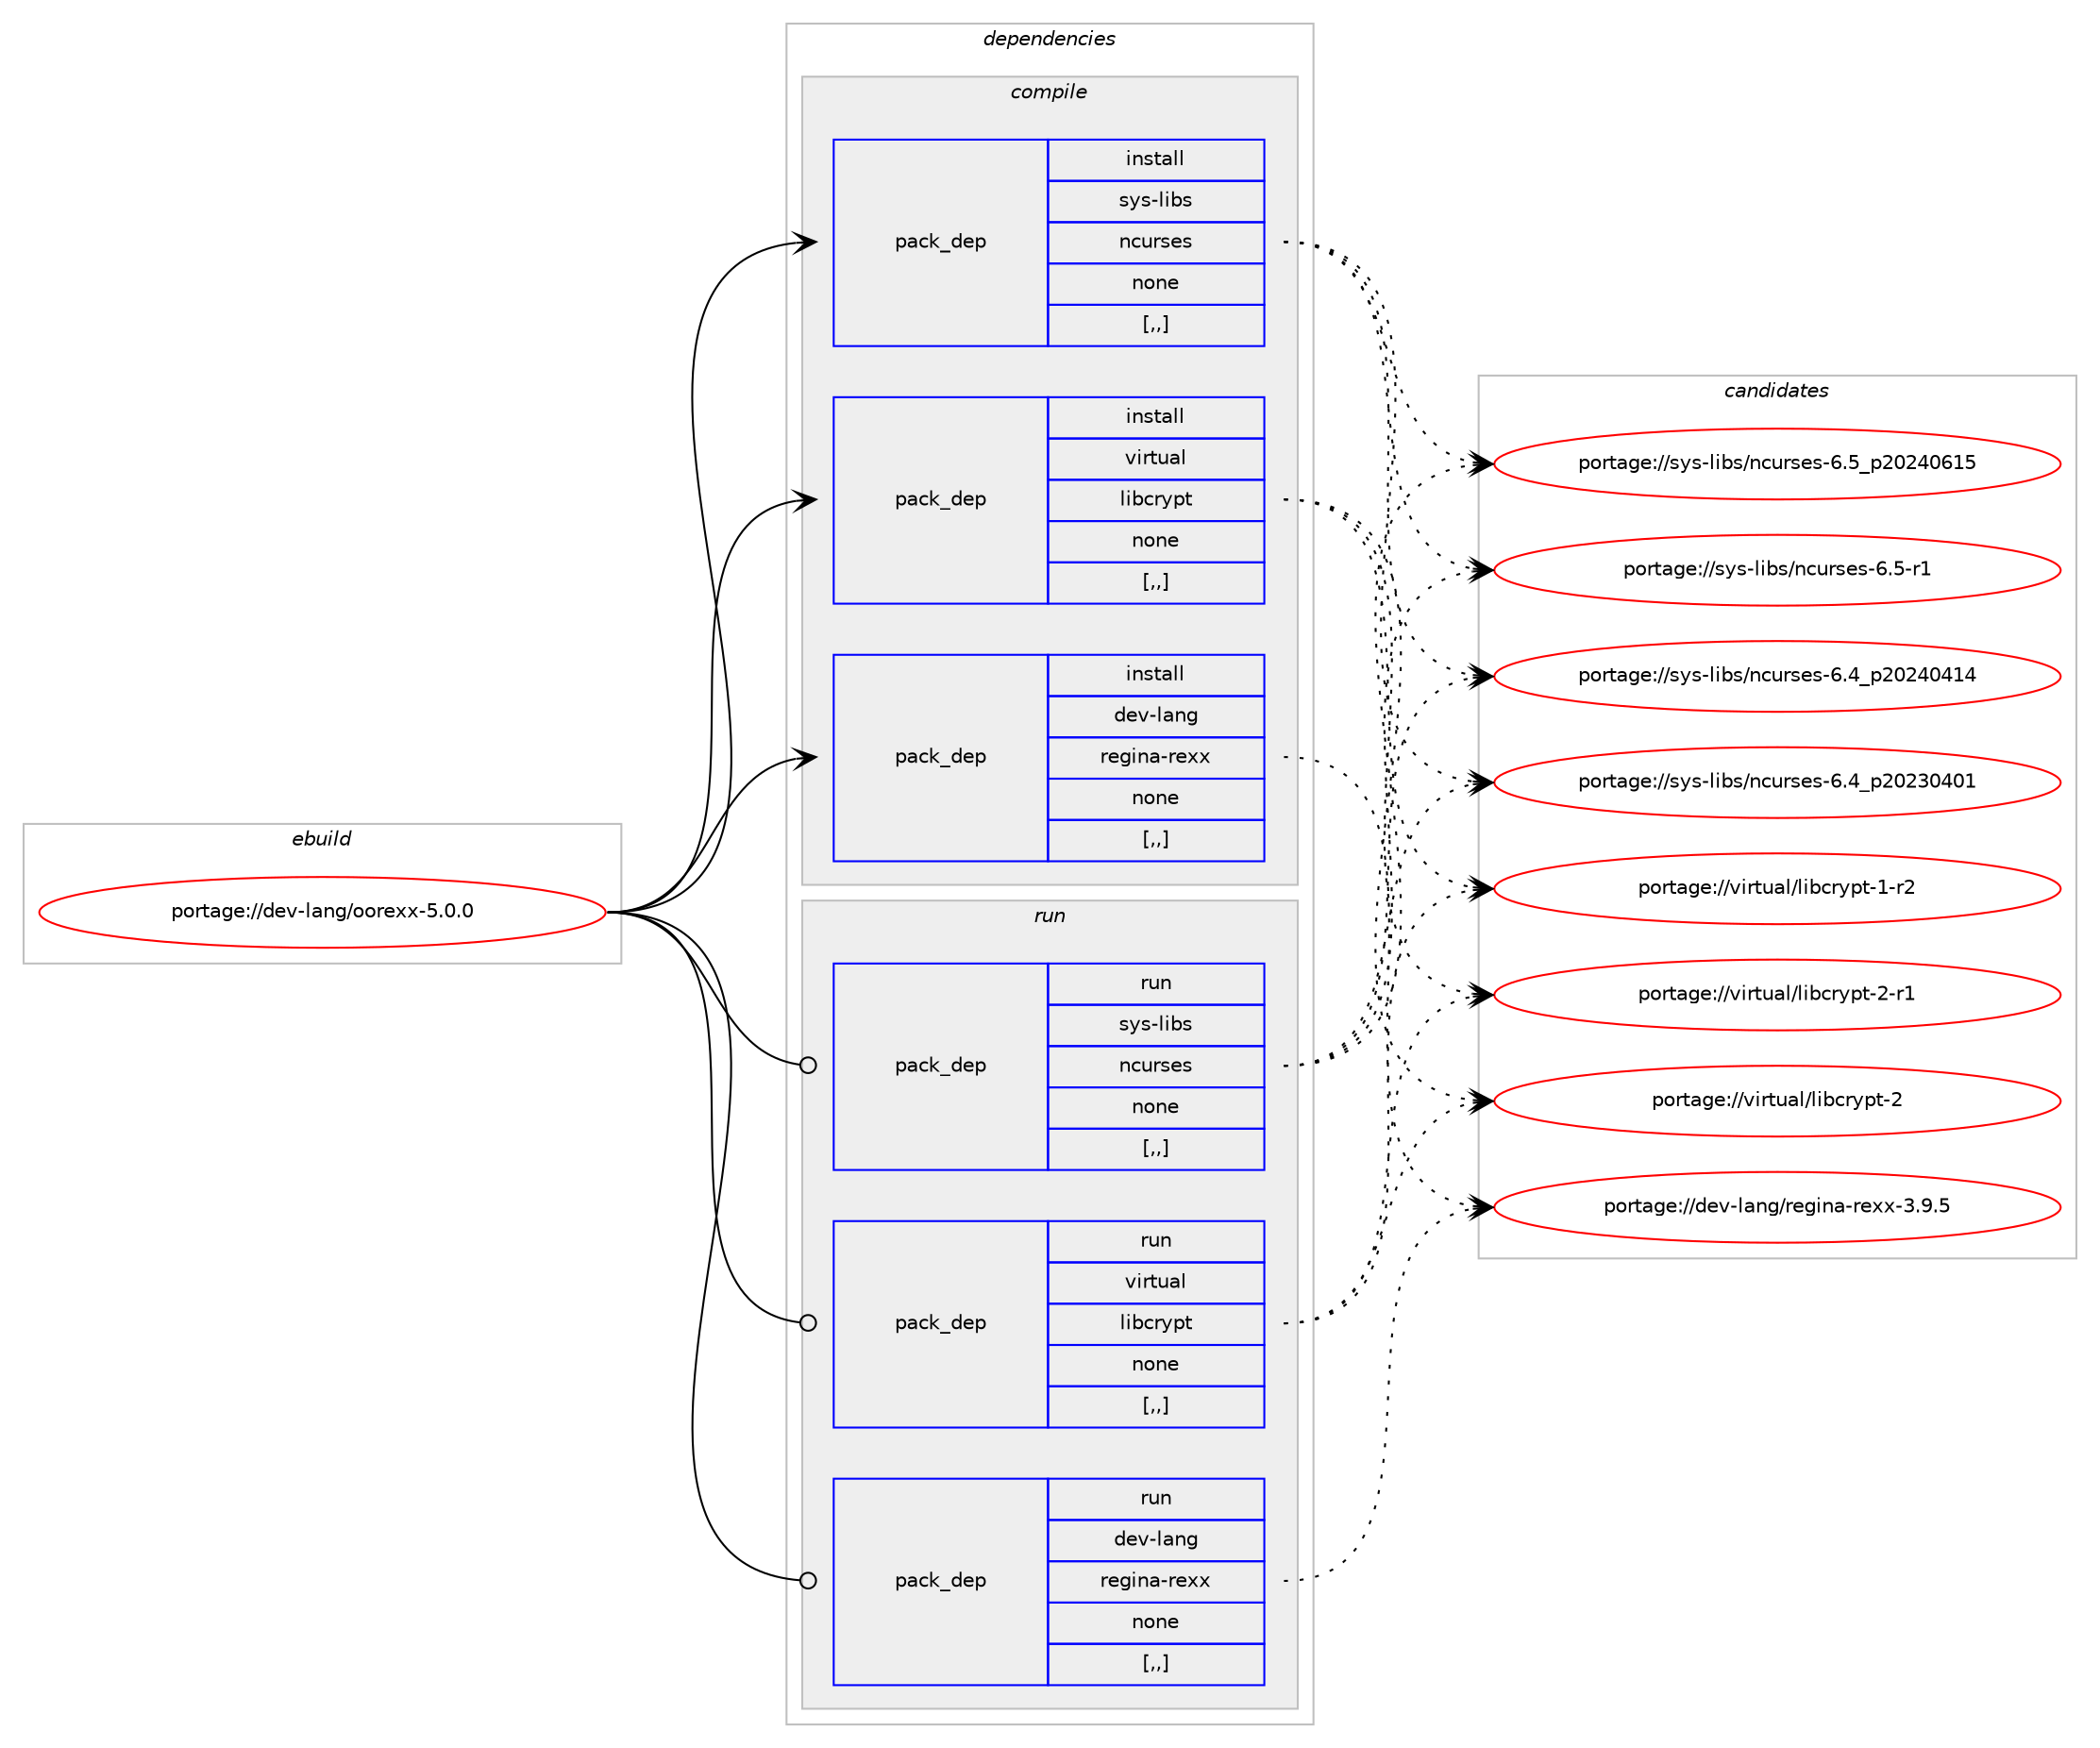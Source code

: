 digraph prolog {

# *************
# Graph options
# *************

newrank=true;
concentrate=true;
compound=true;
graph [rankdir=LR,fontname=Helvetica,fontsize=10,ranksep=1.5];#, ranksep=2.5, nodesep=0.2];
edge  [arrowhead=vee];
node  [fontname=Helvetica,fontsize=10];

# **********
# The ebuild
# **********

subgraph cluster_leftcol {
color=gray;
label=<<i>ebuild</i>>;
id [label="portage://dev-lang/oorexx-5.0.0", color=red, width=4, href="../dev-lang/oorexx-5.0.0.svg"];
}

# ****************
# The dependencies
# ****************

subgraph cluster_midcol {
color=gray;
label=<<i>dependencies</i>>;
subgraph cluster_compile {
fillcolor="#eeeeee";
style=filled;
label=<<i>compile</i>>;
subgraph pack435942 {
dependency593895 [label=<<TABLE BORDER="0" CELLBORDER="1" CELLSPACING="0" CELLPADDING="4" WIDTH="220"><TR><TD ROWSPAN="6" CELLPADDING="30">pack_dep</TD></TR><TR><TD WIDTH="110">install</TD></TR><TR><TD>sys-libs</TD></TR><TR><TD>ncurses</TD></TR><TR><TD>none</TD></TR><TR><TD>[,,]</TD></TR></TABLE>>, shape=none, color=blue];
}
id:e -> dependency593895:w [weight=20,style="solid",arrowhead="vee"];
subgraph pack435943 {
dependency593896 [label=<<TABLE BORDER="0" CELLBORDER="1" CELLSPACING="0" CELLPADDING="4" WIDTH="220"><TR><TD ROWSPAN="6" CELLPADDING="30">pack_dep</TD></TR><TR><TD WIDTH="110">install</TD></TR><TR><TD>virtual</TD></TR><TR><TD>libcrypt</TD></TR><TR><TD>none</TD></TR><TR><TD>[,,]</TD></TR></TABLE>>, shape=none, color=blue];
}
id:e -> dependency593896:w [weight=20,style="solid",arrowhead="vee"];
subgraph pack435944 {
dependency593897 [label=<<TABLE BORDER="0" CELLBORDER="1" CELLSPACING="0" CELLPADDING="4" WIDTH="220"><TR><TD ROWSPAN="6" CELLPADDING="30">pack_dep</TD></TR><TR><TD WIDTH="110">install</TD></TR><TR><TD>dev-lang</TD></TR><TR><TD>regina-rexx</TD></TR><TR><TD>none</TD></TR><TR><TD>[,,]</TD></TR></TABLE>>, shape=none, color=blue];
}
id:e -> dependency593897:w [weight=20,style="solid",arrowhead="vee"];
}
subgraph cluster_compileandrun {
fillcolor="#eeeeee";
style=filled;
label=<<i>compile and run</i>>;
}
subgraph cluster_run {
fillcolor="#eeeeee";
style=filled;
label=<<i>run</i>>;
subgraph pack435945 {
dependency593898 [label=<<TABLE BORDER="0" CELLBORDER="1" CELLSPACING="0" CELLPADDING="4" WIDTH="220"><TR><TD ROWSPAN="6" CELLPADDING="30">pack_dep</TD></TR><TR><TD WIDTH="110">run</TD></TR><TR><TD>sys-libs</TD></TR><TR><TD>ncurses</TD></TR><TR><TD>none</TD></TR><TR><TD>[,,]</TD></TR></TABLE>>, shape=none, color=blue];
}
id:e -> dependency593898:w [weight=20,style="solid",arrowhead="odot"];
subgraph pack435946 {
dependency593899 [label=<<TABLE BORDER="0" CELLBORDER="1" CELLSPACING="0" CELLPADDING="4" WIDTH="220"><TR><TD ROWSPAN="6" CELLPADDING="30">pack_dep</TD></TR><TR><TD WIDTH="110">run</TD></TR><TR><TD>virtual</TD></TR><TR><TD>libcrypt</TD></TR><TR><TD>none</TD></TR><TR><TD>[,,]</TD></TR></TABLE>>, shape=none, color=blue];
}
id:e -> dependency593899:w [weight=20,style="solid",arrowhead="odot"];
subgraph pack435947 {
dependency593900 [label=<<TABLE BORDER="0" CELLBORDER="1" CELLSPACING="0" CELLPADDING="4" WIDTH="220"><TR><TD ROWSPAN="6" CELLPADDING="30">pack_dep</TD></TR><TR><TD WIDTH="110">run</TD></TR><TR><TD>dev-lang</TD></TR><TR><TD>regina-rexx</TD></TR><TR><TD>none</TD></TR><TR><TD>[,,]</TD></TR></TABLE>>, shape=none, color=blue];
}
id:e -> dependency593900:w [weight=20,style="solid",arrowhead="odot"];
}
}

# **************
# The candidates
# **************

subgraph cluster_choices {
rank=same;
color=gray;
label=<<i>candidates</i>>;

subgraph choice435942 {
color=black;
nodesep=1;
choice1151211154510810598115471109911711411510111545544653951125048505248544953 [label="portage://sys-libs/ncurses-6.5_p20240615", color=red, width=4,href="../sys-libs/ncurses-6.5_p20240615.svg"];
choice11512111545108105981154711099117114115101115455446534511449 [label="portage://sys-libs/ncurses-6.5-r1", color=red, width=4,href="../sys-libs/ncurses-6.5-r1.svg"];
choice1151211154510810598115471109911711411510111545544652951125048505248524952 [label="portage://sys-libs/ncurses-6.4_p20240414", color=red, width=4,href="../sys-libs/ncurses-6.4_p20240414.svg"];
choice1151211154510810598115471109911711411510111545544652951125048505148524849 [label="portage://sys-libs/ncurses-6.4_p20230401", color=red, width=4,href="../sys-libs/ncurses-6.4_p20230401.svg"];
dependency593895:e -> choice1151211154510810598115471109911711411510111545544653951125048505248544953:w [style=dotted,weight="100"];
dependency593895:e -> choice11512111545108105981154711099117114115101115455446534511449:w [style=dotted,weight="100"];
dependency593895:e -> choice1151211154510810598115471109911711411510111545544652951125048505248524952:w [style=dotted,weight="100"];
dependency593895:e -> choice1151211154510810598115471109911711411510111545544652951125048505148524849:w [style=dotted,weight="100"];
}
subgraph choice435943 {
color=black;
nodesep=1;
choice1181051141161179710847108105989911412111211645504511449 [label="portage://virtual/libcrypt-2-r1", color=red, width=4,href="../virtual/libcrypt-2-r1.svg"];
choice118105114116117971084710810598991141211121164550 [label="portage://virtual/libcrypt-2", color=red, width=4,href="../virtual/libcrypt-2.svg"];
choice1181051141161179710847108105989911412111211645494511450 [label="portage://virtual/libcrypt-1-r2", color=red, width=4,href="../virtual/libcrypt-1-r2.svg"];
dependency593896:e -> choice1181051141161179710847108105989911412111211645504511449:w [style=dotted,weight="100"];
dependency593896:e -> choice118105114116117971084710810598991141211121164550:w [style=dotted,weight="100"];
dependency593896:e -> choice1181051141161179710847108105989911412111211645494511450:w [style=dotted,weight="100"];
}
subgraph choice435944 {
color=black;
nodesep=1;
choice1001011184510897110103471141011031051109745114101120120455146574653 [label="portage://dev-lang/regina-rexx-3.9.5", color=red, width=4,href="../dev-lang/regina-rexx-3.9.5.svg"];
dependency593897:e -> choice1001011184510897110103471141011031051109745114101120120455146574653:w [style=dotted,weight="100"];
}
subgraph choice435945 {
color=black;
nodesep=1;
choice1151211154510810598115471109911711411510111545544653951125048505248544953 [label="portage://sys-libs/ncurses-6.5_p20240615", color=red, width=4,href="../sys-libs/ncurses-6.5_p20240615.svg"];
choice11512111545108105981154711099117114115101115455446534511449 [label="portage://sys-libs/ncurses-6.5-r1", color=red, width=4,href="../sys-libs/ncurses-6.5-r1.svg"];
choice1151211154510810598115471109911711411510111545544652951125048505248524952 [label="portage://sys-libs/ncurses-6.4_p20240414", color=red, width=4,href="../sys-libs/ncurses-6.4_p20240414.svg"];
choice1151211154510810598115471109911711411510111545544652951125048505148524849 [label="portage://sys-libs/ncurses-6.4_p20230401", color=red, width=4,href="../sys-libs/ncurses-6.4_p20230401.svg"];
dependency593898:e -> choice1151211154510810598115471109911711411510111545544653951125048505248544953:w [style=dotted,weight="100"];
dependency593898:e -> choice11512111545108105981154711099117114115101115455446534511449:w [style=dotted,weight="100"];
dependency593898:e -> choice1151211154510810598115471109911711411510111545544652951125048505248524952:w [style=dotted,weight="100"];
dependency593898:e -> choice1151211154510810598115471109911711411510111545544652951125048505148524849:w [style=dotted,weight="100"];
}
subgraph choice435946 {
color=black;
nodesep=1;
choice1181051141161179710847108105989911412111211645504511449 [label="portage://virtual/libcrypt-2-r1", color=red, width=4,href="../virtual/libcrypt-2-r1.svg"];
choice118105114116117971084710810598991141211121164550 [label="portage://virtual/libcrypt-2", color=red, width=4,href="../virtual/libcrypt-2.svg"];
choice1181051141161179710847108105989911412111211645494511450 [label="portage://virtual/libcrypt-1-r2", color=red, width=4,href="../virtual/libcrypt-1-r2.svg"];
dependency593899:e -> choice1181051141161179710847108105989911412111211645504511449:w [style=dotted,weight="100"];
dependency593899:e -> choice118105114116117971084710810598991141211121164550:w [style=dotted,weight="100"];
dependency593899:e -> choice1181051141161179710847108105989911412111211645494511450:w [style=dotted,weight="100"];
}
subgraph choice435947 {
color=black;
nodesep=1;
choice1001011184510897110103471141011031051109745114101120120455146574653 [label="portage://dev-lang/regina-rexx-3.9.5", color=red, width=4,href="../dev-lang/regina-rexx-3.9.5.svg"];
dependency593900:e -> choice1001011184510897110103471141011031051109745114101120120455146574653:w [style=dotted,weight="100"];
}
}

}
